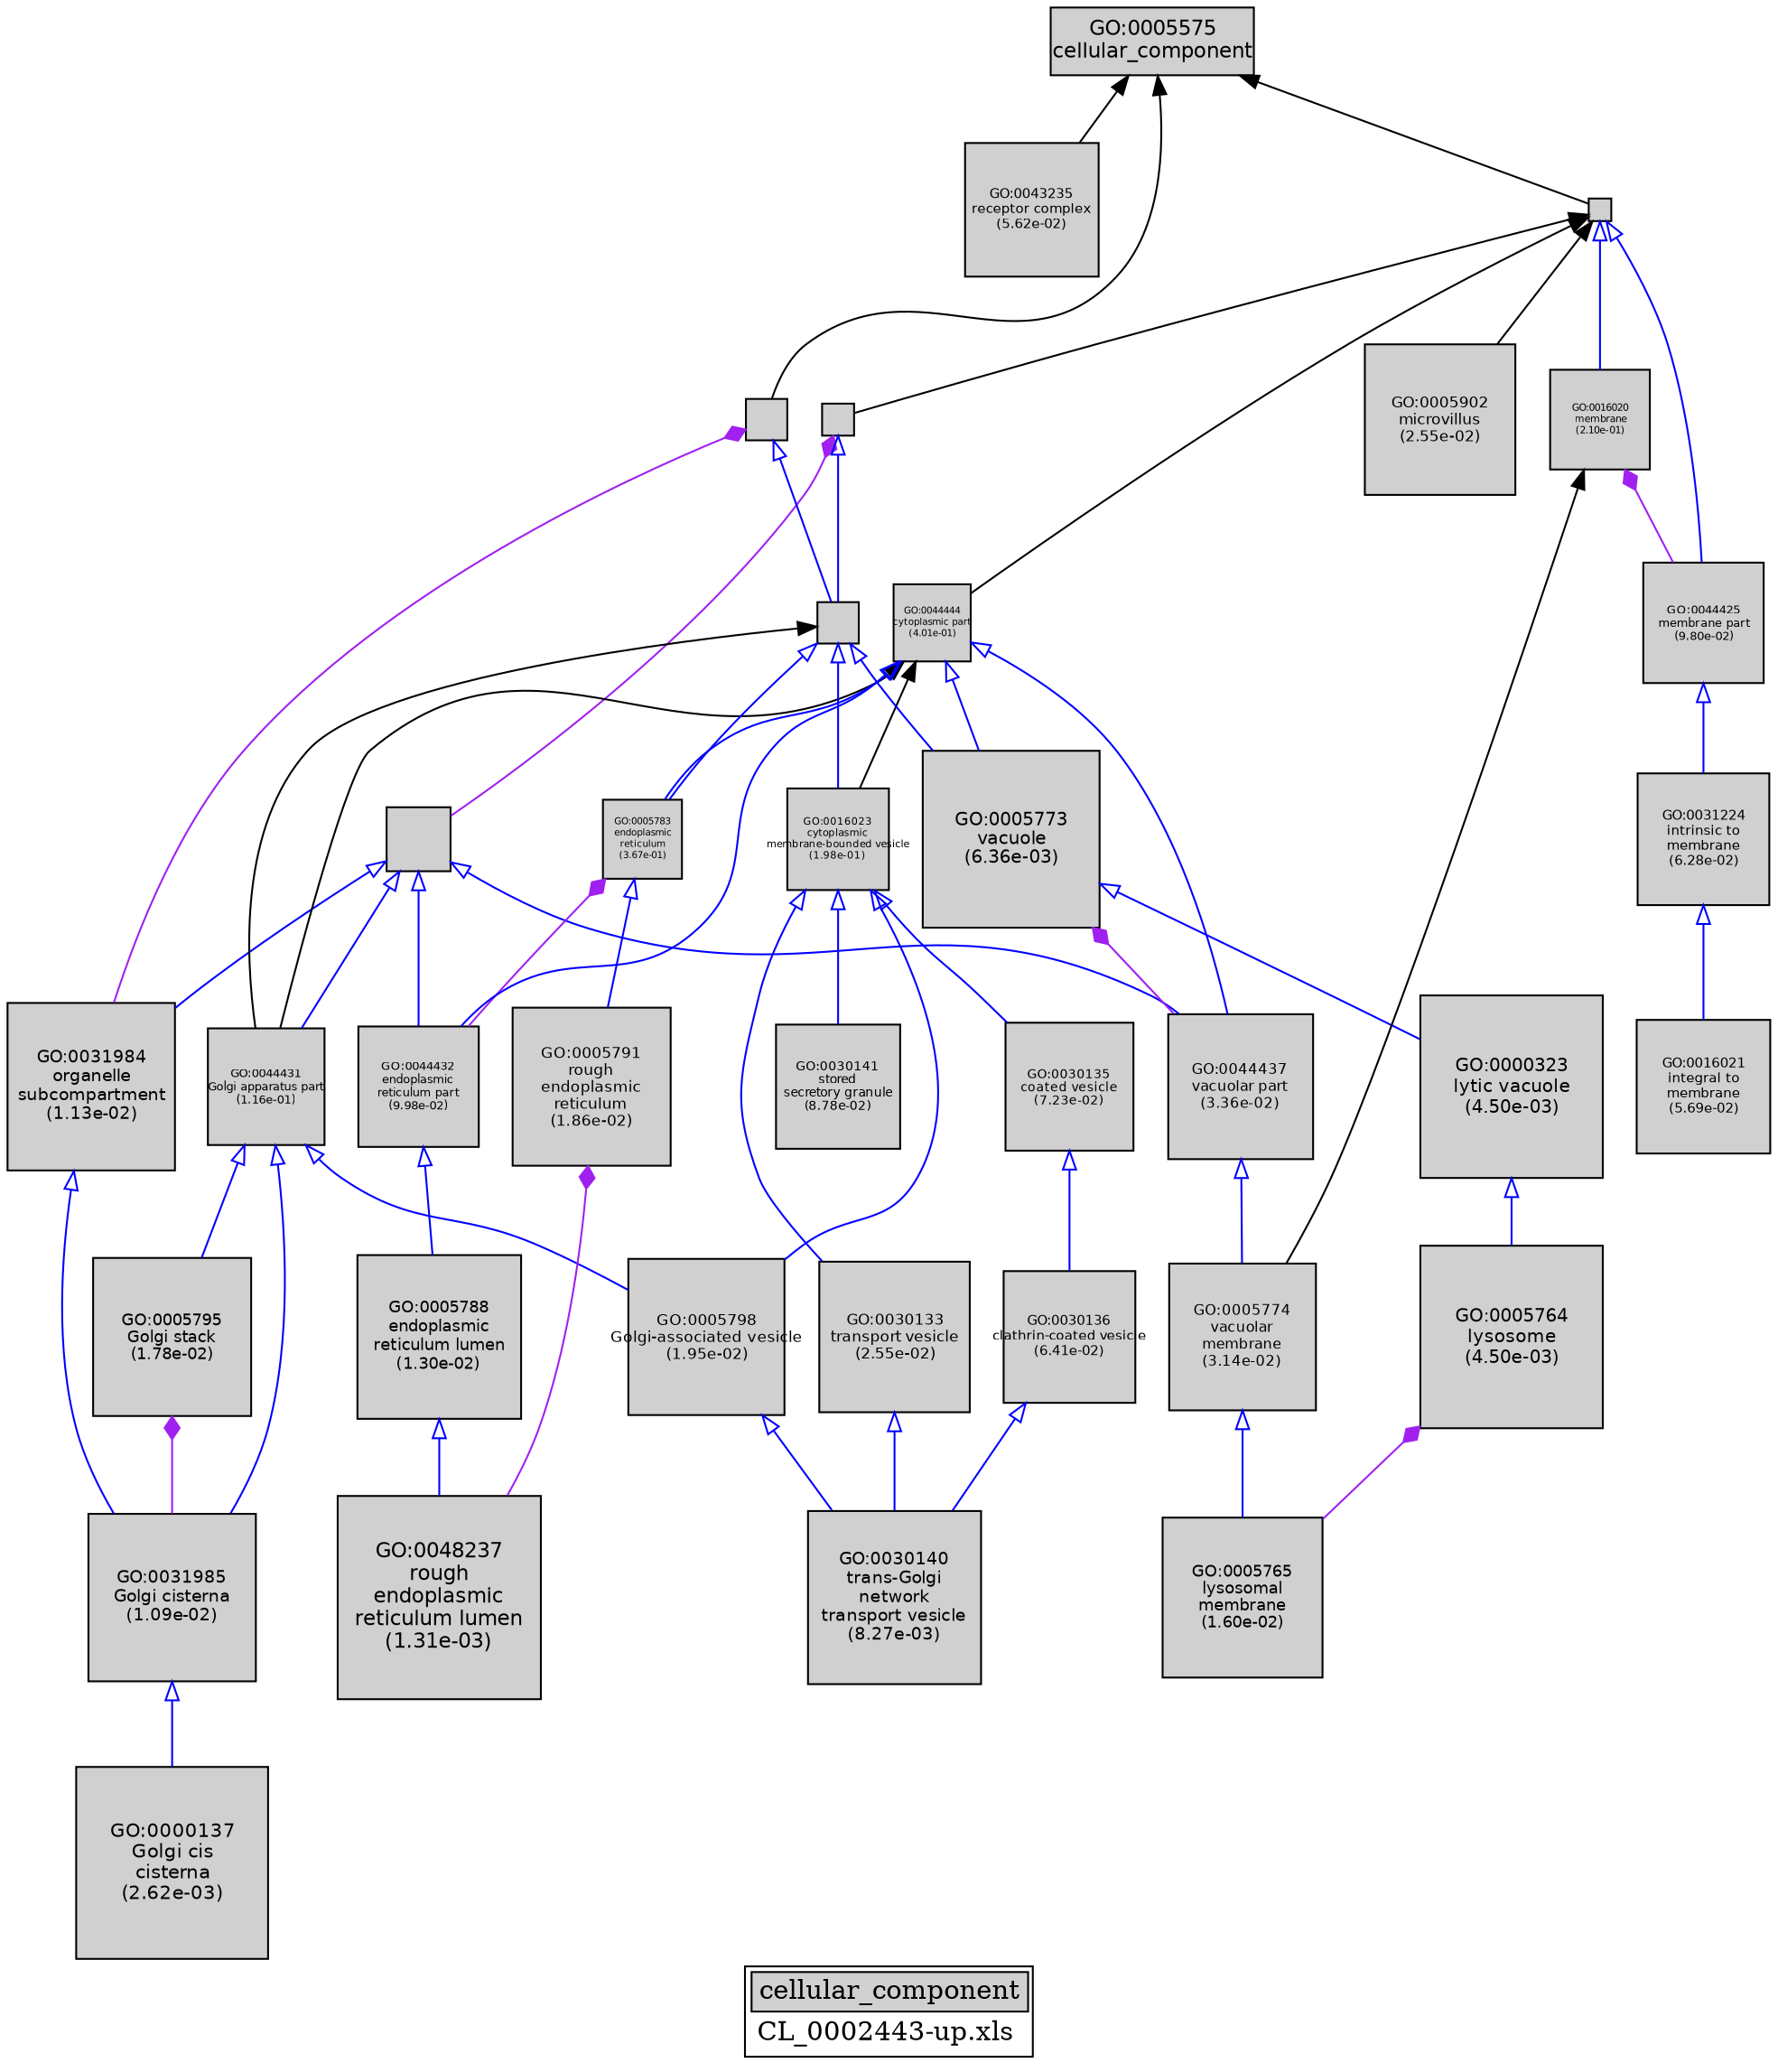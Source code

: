 digraph "cellular_component" {
graph [ bgcolor = "#FFFFFF", label = <<TABLE COLOR="black" BGCOLOR="white"><TR><TD COLSPAN="2" BGCOLOR="#D0D0D0"><FONT COLOR="black">cellular_component</FONT></TD></TR><TR><TD BORDER="0">CL_0002443-up.xls</TD></TR></TABLE>> ];
node [ fontname = "Helvetica" ];

subgraph "nodes" {

node [ style = "filled", fixedsize = "true", width = 1, shape = "box", fontsize = 9, fillcolor = "#D0D0D0", fontcolor = "black", color = "black" ];

"GO:0031984" [ URL = "#GO:0031984", label = <<TABLE BORDER="0"><TR><TD>GO:0031984<BR/>organelle<BR/>subcompartment<BR/>(1.13e-02)</TD></TR></TABLE>>, width = 1.23400160495, shape = "box", fontsize = 8.88481155561, height = 1.23400160495 ];
"GO:0005798" [ URL = "#GO:0005798", label = <<TABLE BORDER="0"><TR><TD>GO:0005798<BR/>Golgi-associated vesicle<BR/>(1.95e-02)</TD></TR></TABLE>>, width = 1.15708769623, shape = "box", fontsize = 8.33103141289, height = 1.15708769623 ];
"GO:0044437" [ URL = "#GO:0044437", label = <<TABLE BORDER="0"><TR><TD>GO:0044437<BR/>vacuolar part<BR/>(3.36e-02)</TD></TR></TABLE>>, width = 1.07486124063, shape = "box", fontsize = 7.73900093251, height = 1.07486124063 ];
"GO:0005765" [ URL = "#GO:0005765", label = <<TABLE BORDER="0"><TR><TD>GO:0005765<BR/>lysosomal<BR/>membrane<BR/>(1.60e-02)</TD></TR></TABLE>>, width = 1.18507334057, shape = "box", fontsize = 8.53252805212, height = 1.18507334057 ];
"GO:0030141" [ URL = "#GO:0030141", label = <<TABLE BORDER="0"><TR><TD>GO:0030141<BR/>stored<BR/>secretory granule<BR/>(8.78e-02)</TD></TR></TABLE>>, width = 0.911584671049, shape = "box", fontsize = 6.56340963155, height = 0.911584671049 ];
"GO:0048237" [ URL = "#GO:0048237", label = <<TABLE BORDER="0"><TR><TD>GO:0048237<BR/>rough<BR/>endoplasmic<BR/>reticulum lumen<BR/>(1.31e-03)</TD></TR></TABLE>>, width = 1.5, shape = "box", fontsize = 10.8, height = 1.5 ];
"GO:0005902" [ URL = "#GO:0005902", label = <<TABLE BORDER="0"><TR><TD>GO:0005902<BR/>microvillus<BR/>(2.55e-02)</TD></TR></TABLE>>, width = 1.11728760029, shape = "box", fontsize = 8.04447072207, height = 1.11728760029 ];
"GO:0005575" [ URL = "#GO:0005575", label = <<TABLE BORDER="0"><TR><TD>GO:0005575<BR/>cellular_component</TD></TR></TABLE>>, width = 1.5, shape = "box", fontsize = 10.8 ];
"GO:0044446" [ URL = "#GO:0044446", label = "", width = 0.472447994541, shape = "box", height = 0.472447994541 ];
"GO:0005764" [ URL = "#GO:0005764", label = <<TABLE BORDER="0"><TR><TD>GO:0005764<BR/>lysosome<BR/>(4.50e-03)</TD></TR></TABLE>>, width = 1.35414956286, shape = "box", fontsize = 9.7498768526, height = 1.35414956286 ];
"GO:0031985" [ URL = "#GO:0031985", label = <<TABLE BORDER="0"><TR><TD>GO:0031985<BR/>Golgi cisterna<BR/>(1.09e-02)</TD></TR></TABLE>>, width = 1.239326996, shape = "box", fontsize = 8.92315437119, height = 1.239326996 ];
"GO:0044431" [ URL = "#GO:0044431", label = <<TABLE BORDER="0"><TR><TD>GO:0044431<BR/>Golgi apparatus part<BR/>(1.16e-01)</TD></TR></TABLE>>, width = 0.859014244473, shape = "box", fontsize = 6.1849025602, height = 0.859014244473 ];
"GO:0030136" [ URL = "#GO:0030136", label = <<TABLE BORDER="0"><TR><TD>GO:0030136<BR/>clathrin-coated vesicle<BR/>(6.41e-02)</TD></TR></TABLE>>, width = 0.967999863349, shape = "box", fontsize = 6.96959901611, height = 0.967999863349 ];
"GO:0005791" [ URL = "#GO:0005791", label = <<TABLE BORDER="0"><TR><TD>GO:0005791<BR/>rough<BR/>endoplasmic<BR/>reticulum<BR/>(1.86e-02)</TD></TR></TABLE>>, width = 1.16364362418, shape = "box", fontsize = 8.37823409411, height = 1.16364362418 ];
"GO:0031224" [ URL = "#GO:0031224", label = <<TABLE BORDER="0"><TR><TD>GO:0031224<BR/>intrinsic to<BR/>membrane<BR/>(6.28e-02)</TD></TR></TABLE>>, width = 0.971504584995, shape = "box", fontsize = 6.99483301197, height = 0.971504584995 ];
"GO:0030135" [ URL = "#GO:0030135", label = <<TABLE BORDER="0"><TR><TD>GO:0030135<BR/>coated vesicle<BR/>(7.23e-02)</TD></TR></TABLE>>, width = 0.946736820859, shape = "box", fontsize = 6.81650511019, height = 0.946736820859 ];
"GO:0005788" [ URL = "#GO:0005788", label = <<TABLE BORDER="0"><TR><TD>GO:0005788<BR/>endoplasmic<BR/>reticulum lumen<BR/>(1.30e-02)</TD></TR></TABLE>>, width = 1.21438245766, shape = "box", fontsize = 8.74355369515, height = 1.21438245766 ];
"GO:0005783" [ URL = "#GO:0005783", label = <<TABLE BORDER="0"><TR><TD>GO:0005783<BR/>endoplasmic<BR/>reticulum<BR/>(3.67e-01)</TD></TR></TABLE>>, width = 0.589827213885, shape = "box", fontsize = 5.0, height = 0.589827213885 ];
"GO:0005773" [ URL = "#GO:0005773", label = <<TABLE BORDER="0"><TR><TD>GO:0005773<BR/>vacuole<BR/>(6.36e-03)</TD></TR></TABLE>>, width = 1.31017903073, shape = "box", fontsize = 9.43328902127, height = 1.31017903073 ];
"GO:0043229" [ URL = "#GO:0043229", label = "", width = 0.239330572179, shape = "box", height = 0.239330572179 ];
"GO:0044444" [ URL = "#GO:0044444", label = <<TABLE BORDER="0"><TR><TD>GO:0044444<BR/>cytoplasmic part<BR/>(4.01e-01)</TD></TR></TABLE>>, width = 0.564219957421, shape = "box", fontsize = 5.0, height = 0.564219957421 ];
"GO:0016020" [ URL = "#GO:0016020", label = <<TABLE BORDER="0"><TR><TD>GO:0016020<BR/>membrane<BR/>(2.10e-01)</TD></TR></TABLE>>, width = 0.732517269287, shape = "box", fontsize = 5.27412433886, height = 0.732517269287 ];
"GO:0044425" [ URL = "#GO:0044425", label = <<TABLE BORDER="0"><TR><TD>GO:0044425<BR/>membrane part<BR/>(9.80e-02)</TD></TR></TABLE>>, width = 0.891037617991, shape = "box", fontsize = 6.41547084953, height = 0.891037617991 ];
"GO:0016021" [ URL = "#GO:0016021", label = <<TABLE BORDER="0"><TR><TD>GO:0016021<BR/>integral to<BR/>membrane<BR/>(5.69e-02)</TD></TR></TABLE>>, width = 0.988481484729, shape = "box", fontsize = 7.11706669005, height = 0.988481484729 ];
"GO:0044432" [ URL = "#GO:0044432", label = <<TABLE BORDER="0"><TR><TD>GO:0044432<BR/>endoplasmic<BR/>reticulum part<BR/>(9.98e-02)</TD></TR></TABLE>>, width = 0.887474860284, shape = "box", fontsize = 6.38981899405, height = 0.887474860284 ];
"GO:0016023" [ URL = "#GO:0016023", label = <<TABLE BORDER="0"><TR><TD>GO:0016023<BR/>cytoplasmic<BR/>membrane-bounded vesicle<BR/>(1.98e-01)</TD></TR></TABLE>>, width = 0.746139164477, shape = "box", fontsize = 5.37220198423, height = 0.746139164477 ];
"GO:0043235" [ URL = "#GO:0043235", label = <<TABLE BORDER="0"><TR><TD>GO:0043235<BR/>receptor complex<BR/>(5.62e-02)</TD></TR></TABLE>>, width = 0.990558149256, shape = "box", fontsize = 7.13201867464, height = 0.990558149256 ];
"GO:0043227" [ URL = "#GO:0043227", label = "", width = 0.307661003982, shape = "box", height = 0.307661003982 ];
"GO:0043231" [ URL = "#GO:0043231", label = "", width = 0.308803202918, shape = "box", height = 0.308803202918 ];
"GO:0030140" [ URL = "#GO:0030140", label = <<TABLE BORDER="0"><TR><TD>GO:0030140<BR/>trans-Golgi<BR/>network<BR/>transport vesicle<BR/>(8.27e-03)</TD></TR></TABLE>>, width = 1.27599298356, shape = "box", fontsize = 9.18714948164, height = 1.27599298356 ];
"GO:0044464" [ URL = "#GO:0044464", label = "", width = 0.172839647981, shape = "box", height = 0.172839647981 ];
"GO:0000137" [ URL = "#GO:0000137", label = <<TABLE BORDER="0"><TR><TD>GO:0000137<BR/>Golgi cis<BR/>cisterna<BR/>(2.62e-03)</TD></TR></TABLE>>, width = 1.41996310779, shape = "box", fontsize = 10.2237343761, height = 1.41996310779 ];
"GO:0005774" [ URL = "#GO:0005774", label = <<TABLE BORDER="0"><TR><TD>GO:0005774<BR/>vacuolar<BR/>membrane<BR/>(3.14e-02)</TD></TR></TABLE>>, width = 1.08506520282, shape = "box", fontsize = 7.81246946031, height = 1.08506520282 ];
"GO:0030133" [ URL = "#GO:0030133", label = <<TABLE BORDER="0"><TR><TD>GO:0030133<BR/>transport vesicle<BR/>(2.55e-02)</TD></TR></TABLE>>, width = 1.11728760029, shape = "box", fontsize = 8.04447072207, height = 1.11728760029 ];
"GO:0005795" [ URL = "#GO:0005795", label = <<TABLE BORDER="0"><TR><TD>GO:0005795<BR/>Golgi stack<BR/>(1.78e-02)</TD></TR></TABLE>>, width = 1.17047503481, shape = "box", fontsize = 8.42742025066, height = 1.17047503481 ];
"GO:0000323" [ URL = "#GO:0000323", label = <<TABLE BORDER="0"><TR><TD>GO:0000323<BR/>lytic vacuole<BR/>(4.50e-03)</TD></TR></TABLE>>, width = 1.35414956286, shape = "box", fontsize = 9.7498768526, height = 1.35414956286 ];
}
subgraph "edges" {


edge [ dir = "back", weight = 1 ];
subgraph "regulates" {


edge [ color = "cyan", arrowtail = "none" ];
subgraph "positive" {


edge [ color = "green", arrowtail = "vee" ];
}
subgraph "negative" {


edge [ color = "red", arrowtail = "tee" ];
}
}
subgraph "part_of" {


edge [ color = "purple", arrowtail = "diamond", weight = 2.5 ];
"GO:0005764" -> "GO:0005765";
"GO:0016020" -> "GO:0044425";
"GO:0005783" -> "GO:0044432";
"GO:0043227" -> "GO:0031984";
"GO:0043229" -> "GO:0044446";
"GO:0005791" -> "GO:0048237";
"GO:0005795" -> "GO:0031985";
"GO:0005773" -> "GO:0044437";
}
subgraph "is_a" {


edge [ color = "blue", arrowtail = "empty", weight = 5.0 ];
"GO:0016023" -> "GO:0030141";
"GO:0043227" -> "GO:0043231";
"GO:0031985" -> "GO:0000137";
"GO:0044446" -> "GO:0044431";
"GO:0016023" -> "GO:0030133";
"GO:0005798" -> "GO:0030140";
"GO:0043229" -> "GO:0043231";
"GO:0044432" -> "GO:0005788";
"GO:0044464" -> "GO:0044425";
"GO:0016023" -> "GO:0005798";
"GO:0005774" -> "GO:0005765";
"GO:0044444" -> "GO:0044437";
"GO:0044444" -> "GO:0005773";
"GO:0044425" -> "GO:0031224";
"GO:0044464" -> "GO:0016020";
"GO:0044431" -> "GO:0005798";
"GO:0044431" -> "GO:0031985";
"GO:0044437" -> "GO:0005774";
"GO:0030136" -> "GO:0030140";
"GO:0044446" -> "GO:0044432";
"GO:0044446" -> "GO:0044437";
"GO:0030133" -> "GO:0030140";
"GO:0030135" -> "GO:0030136";
"GO:0005788" -> "GO:0048237";
"GO:0044446" -> "GO:0031984";
"GO:0005773" -> "GO:0000323";
"GO:0044444" -> "GO:0044432";
"GO:0031984" -> "GO:0031985";
"GO:0043231" -> "GO:0005773";
"GO:0005783" -> "GO:0005791";
"GO:0031224" -> "GO:0016021";
"GO:0016023" -> "GO:0030135";
"GO:0044431" -> "GO:0005795";
"GO:0044444" -> "GO:0005783";
"GO:0043231" -> "GO:0016023";
"GO:0000323" -> "GO:0005764";
"GO:0043231" -> "GO:0005783";
}
"GO:0044464" -> "GO:0044444";
"GO:0005575" -> "GO:0043227";
"GO:0043231" -> "GO:0044431";
"GO:0044444" -> "GO:0016023";
"GO:0016020" -> "GO:0005774";
"GO:0005575" -> "GO:0043235";
"GO:0044444" -> "GO:0044431";
"GO:0044464" -> "GO:0043229";
"GO:0044464" -> "GO:0005902";
"GO:0005575" -> "GO:0044464";
}
}
